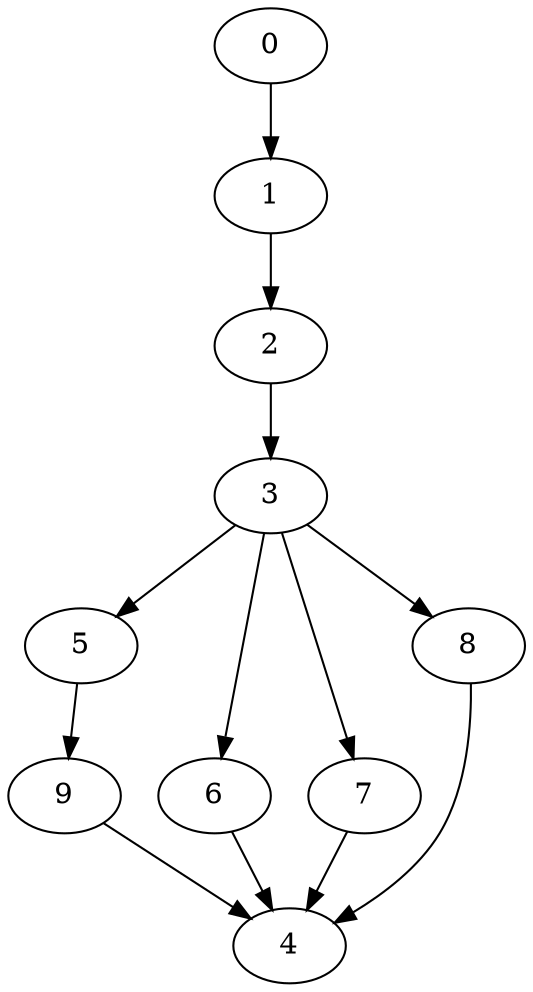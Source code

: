 digraph "SeriesParallel-MaxBf-5_Nodes_10_CCR_1.00_WeightType_Random#2" {
	graph ["Duplicate states"=0,
		GraphType=S_P,
		"Max states in OPEN"=0,
		Modes="120000ms; topo-ordered tasks, ; Pruning: task equivalence, fixed order ready list, ; F-value: ; Optimisation: best schedule length (\
SL) optimisation on equal, ",
		NumberOfTasks=10,
		"Pruned using list schedule length"=29,
		"States removed from OPEN"=0,
		TargetSystem="Homogeneous-6",
		"Time to schedule (ms)"=99,
		"Total idle time"=136,
		"Total schedule length"=71,
		"Total sequential time"=83,
		"Total states created"=44
	];
	0	["Finish time"=8,
		Processor=0,
		"Start time"=0,
		Weight=8];
	1	["Finish time"=18,
		Processor=0,
		"Start time"=8,
		Weight=10];
	0 -> 1	[Weight=8];
	2	["Finish time"=30,
		Processor=0,
		"Start time"=18,
		Weight=12];
	1 -> 2	[Weight=9];
	3	["Finish time"=36,
		Processor=0,
		"Start time"=30,
		Weight=6];
	2 -> 3	[Weight=6];
	5	["Finish time"=48,
		Processor=0,
		"Start time"=36,
		Weight=12];
	3 -> 5	[Weight=6];
	6	["Finish time"=50,
		Processor=1,
		"Start time"=46,
		Weight=4];
	3 -> 6	[Weight=10];
	7	["Finish time"=52,
		Processor=2,
		"Start time"=46,
		Weight=6];
	3 -> 7	[Weight=10];
	8	["Finish time"=46,
		Processor=3,
		"Start time"=42,
		Weight=4];
	3 -> 8	[Weight=6];
	9	["Finish time"=55,
		Processor=0,
		"Start time"=48,
		Weight=7];
	5 -> 9	[Weight=3];
	4	["Finish time"=71,
		Processor=0,
		"Start time"=57,
		Weight=14];
	9 -> 4	[Weight=9];
	6 -> 4	[Weight=7];
	7 -> 4	[Weight=4];
	8 -> 4	[Weight=5];
}
